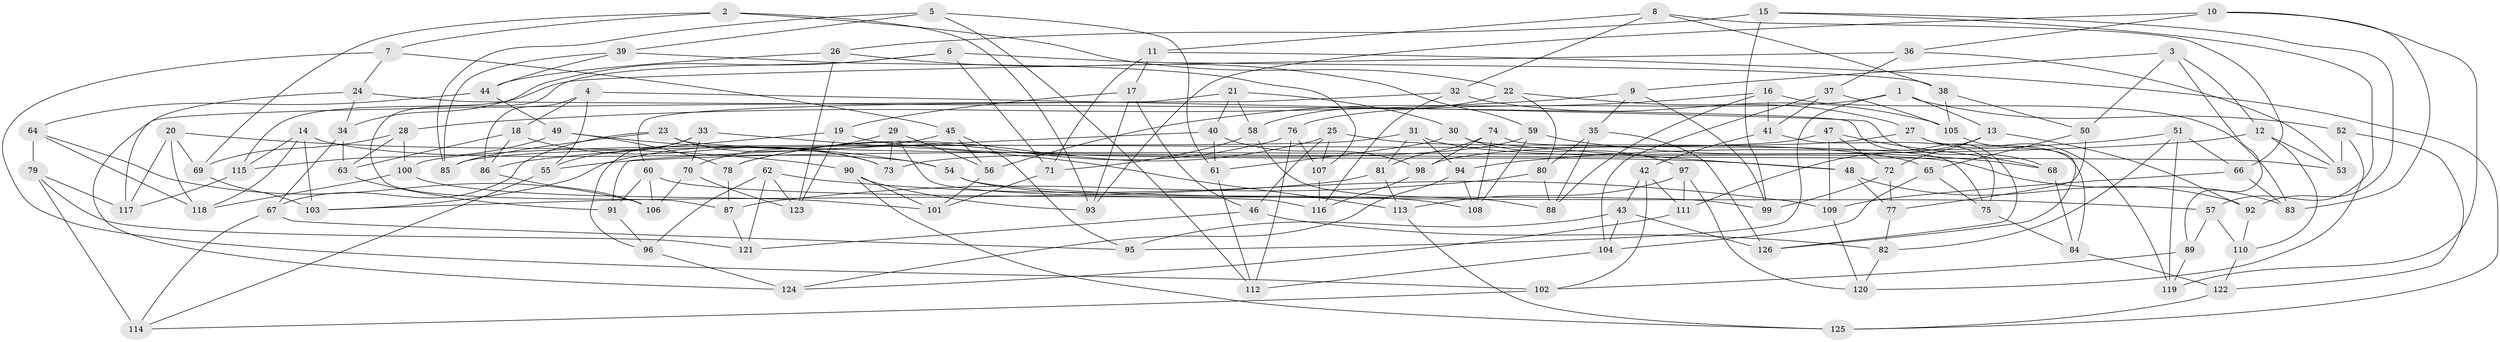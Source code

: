 // Generated by graph-tools (version 1.1) at 2025/56/03/09/25 04:56:33]
// undirected, 126 vertices, 252 edges
graph export_dot {
graph [start="1"]
  node [color=gray90,style=filled];
  1;
  2;
  3;
  4;
  5;
  6;
  7;
  8;
  9;
  10;
  11;
  12;
  13;
  14;
  15;
  16;
  17;
  18;
  19;
  20;
  21;
  22;
  23;
  24;
  25;
  26;
  27;
  28;
  29;
  30;
  31;
  32;
  33;
  34;
  35;
  36;
  37;
  38;
  39;
  40;
  41;
  42;
  43;
  44;
  45;
  46;
  47;
  48;
  49;
  50;
  51;
  52;
  53;
  54;
  55;
  56;
  57;
  58;
  59;
  60;
  61;
  62;
  63;
  64;
  65;
  66;
  67;
  68;
  69;
  70;
  71;
  72;
  73;
  74;
  75;
  76;
  77;
  78;
  79;
  80;
  81;
  82;
  83;
  84;
  85;
  86;
  87;
  88;
  89;
  90;
  91;
  92;
  93;
  94;
  95;
  96;
  97;
  98;
  99;
  100;
  101;
  102;
  103;
  104;
  105;
  106;
  107;
  108;
  109;
  110;
  111;
  112;
  113;
  114;
  115;
  116;
  117;
  118;
  119;
  120;
  121;
  122;
  123;
  124;
  125;
  126;
  1 -- 95;
  1 -- 52;
  1 -- 13;
  1 -- 76;
  2 -- 22;
  2 -- 69;
  2 -- 93;
  2 -- 7;
  3 -- 9;
  3 -- 89;
  3 -- 12;
  3 -- 50;
  4 -- 55;
  4 -- 18;
  4 -- 68;
  4 -- 86;
  5 -- 112;
  5 -- 61;
  5 -- 39;
  5 -- 85;
  6 -- 71;
  6 -- 38;
  6 -- 87;
  6 -- 34;
  7 -- 24;
  7 -- 45;
  7 -- 102;
  8 -- 38;
  8 -- 11;
  8 -- 32;
  8 -- 66;
  9 -- 28;
  9 -- 99;
  9 -- 35;
  10 -- 83;
  10 -- 119;
  10 -- 36;
  10 -- 93;
  11 -- 17;
  11 -- 125;
  11 -- 71;
  12 -- 55;
  12 -- 53;
  12 -- 110;
  13 -- 111;
  13 -- 72;
  13 -- 92;
  14 -- 115;
  14 -- 118;
  14 -- 103;
  14 -- 54;
  15 -- 99;
  15 -- 57;
  15 -- 92;
  15 -- 26;
  16 -- 41;
  16 -- 83;
  16 -- 56;
  16 -- 88;
  17 -- 46;
  17 -- 93;
  17 -- 19;
  18 -- 86;
  18 -- 73;
  18 -- 63;
  19 -- 123;
  19 -- 86;
  19 -- 48;
  20 -- 117;
  20 -- 118;
  20 -- 90;
  20 -- 69;
  21 -- 40;
  21 -- 60;
  21 -- 58;
  21 -- 30;
  22 -- 80;
  22 -- 58;
  22 -- 27;
  23 -- 73;
  23 -- 67;
  23 -- 53;
  23 -- 85;
  24 -- 34;
  24 -- 126;
  24 -- 124;
  25 -- 65;
  25 -- 78;
  25 -- 46;
  25 -- 107;
  26 -- 123;
  26 -- 44;
  26 -- 59;
  27 -- 98;
  27 -- 119;
  27 -- 84;
  28 -- 69;
  28 -- 100;
  28 -- 63;
  29 -- 73;
  29 -- 56;
  29 -- 70;
  29 -- 116;
  30 -- 61;
  30 -- 97;
  30 -- 48;
  31 -- 85;
  31 -- 81;
  31 -- 83;
  31 -- 94;
  32 -- 105;
  32 -- 116;
  32 -- 117;
  33 -- 96;
  33 -- 70;
  33 -- 113;
  33 -- 55;
  34 -- 63;
  34 -- 67;
  35 -- 126;
  35 -- 88;
  35 -- 80;
  36 -- 53;
  36 -- 37;
  36 -- 115;
  37 -- 105;
  37 -- 104;
  37 -- 41;
  38 -- 50;
  38 -- 105;
  39 -- 44;
  39 -- 85;
  39 -- 107;
  40 -- 98;
  40 -- 91;
  40 -- 61;
  41 -- 75;
  41 -- 42;
  42 -- 102;
  42 -- 43;
  42 -- 111;
  43 -- 126;
  43 -- 104;
  43 -- 95;
  44 -- 49;
  44 -- 64;
  45 -- 103;
  45 -- 56;
  45 -- 95;
  46 -- 82;
  46 -- 121;
  47 -- 100;
  47 -- 109;
  47 -- 72;
  47 -- 68;
  48 -- 77;
  48 -- 92;
  49 -- 78;
  49 -- 54;
  49 -- 115;
  50 -- 77;
  50 -- 65;
  51 -- 94;
  51 -- 66;
  51 -- 119;
  51 -- 82;
  52 -- 122;
  52 -- 53;
  52 -- 120;
  54 -- 108;
  54 -- 57;
  55 -- 114;
  56 -- 101;
  57 -- 89;
  57 -- 110;
  58 -- 71;
  58 -- 88;
  59 -- 73;
  59 -- 68;
  59 -- 108;
  60 -- 91;
  60 -- 106;
  60 -- 99;
  61 -- 112;
  62 -- 96;
  62 -- 121;
  62 -- 109;
  62 -- 123;
  63 -- 91;
  64 -- 106;
  64 -- 79;
  64 -- 118;
  65 -- 75;
  65 -- 104;
  66 -- 109;
  66 -- 83;
  67 -- 114;
  67 -- 95;
  68 -- 84;
  69 -- 103;
  70 -- 106;
  70 -- 123;
  71 -- 101;
  72 -- 77;
  72 -- 99;
  74 -- 75;
  74 -- 81;
  74 -- 108;
  74 -- 98;
  75 -- 84;
  76 -- 107;
  76 -- 78;
  76 -- 112;
  77 -- 82;
  78 -- 87;
  79 -- 114;
  79 -- 117;
  79 -- 121;
  80 -- 88;
  80 -- 87;
  81 -- 113;
  81 -- 103;
  82 -- 120;
  84 -- 122;
  86 -- 106;
  87 -- 121;
  89 -- 119;
  89 -- 102;
  90 -- 93;
  90 -- 125;
  90 -- 101;
  91 -- 96;
  92 -- 110;
  94 -- 108;
  94 -- 124;
  96 -- 124;
  97 -- 120;
  97 -- 111;
  97 -- 113;
  98 -- 116;
  100 -- 101;
  100 -- 118;
  102 -- 114;
  104 -- 112;
  105 -- 126;
  107 -- 116;
  109 -- 120;
  110 -- 122;
  111 -- 124;
  113 -- 125;
  115 -- 117;
  122 -- 125;
}
